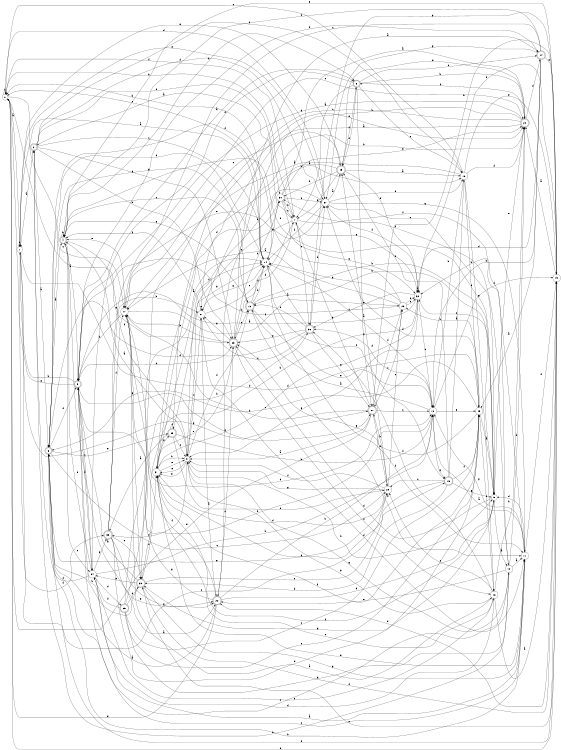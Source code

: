 digraph n32_7 {
__start0 [label="" shape="none"];

rankdir=LR;
size="8,5";

s0 [style="filled", color="black", fillcolor="white" shape="circle", label="0"];
s1 [style="filled", color="black", fillcolor="white" shape="circle", label="1"];
s2 [style="rounded,filled", color="black", fillcolor="white" shape="doublecircle", label="2"];
s3 [style="rounded,filled", color="black", fillcolor="white" shape="doublecircle", label="3"];
s4 [style="rounded,filled", color="black", fillcolor="white" shape="doublecircle", label="4"];
s5 [style="rounded,filled", color="black", fillcolor="white" shape="doublecircle", label="5"];
s6 [style="rounded,filled", color="black", fillcolor="white" shape="doublecircle", label="6"];
s7 [style="filled", color="black", fillcolor="white" shape="circle", label="7"];
s8 [style="filled", color="black", fillcolor="white" shape="circle", label="8"];
s9 [style="filled", color="black", fillcolor="white" shape="circle", label="9"];
s10 [style="filled", color="black", fillcolor="white" shape="circle", label="10"];
s11 [style="filled", color="black", fillcolor="white" shape="circle", label="11"];
s12 [style="filled", color="black", fillcolor="white" shape="circle", label="12"];
s13 [style="rounded,filled", color="black", fillcolor="white" shape="doublecircle", label="13"];
s14 [style="filled", color="black", fillcolor="white" shape="circle", label="14"];
s15 [style="rounded,filled", color="black", fillcolor="white" shape="doublecircle", label="15"];
s16 [style="filled", color="black", fillcolor="white" shape="circle", label="16"];
s17 [style="filled", color="black", fillcolor="white" shape="circle", label="17"];
s18 [style="filled", color="black", fillcolor="white" shape="circle", label="18"];
s19 [style="filled", color="black", fillcolor="white" shape="circle", label="19"];
s20 [style="rounded,filled", color="black", fillcolor="white" shape="doublecircle", label="20"];
s21 [style="filled", color="black", fillcolor="white" shape="circle", label="21"];
s22 [style="rounded,filled", color="black", fillcolor="white" shape="doublecircle", label="22"];
s23 [style="rounded,filled", color="black", fillcolor="white" shape="doublecircle", label="23"];
s24 [style="rounded,filled", color="black", fillcolor="white" shape="doublecircle", label="24"];
s25 [style="filled", color="black", fillcolor="white" shape="circle", label="25"];
s26 [style="filled", color="black", fillcolor="white" shape="circle", label="26"];
s27 [style="rounded,filled", color="black", fillcolor="white" shape="doublecircle", label="27"];
s28 [style="filled", color="black", fillcolor="white" shape="circle", label="28"];
s29 [style="rounded,filled", color="black", fillcolor="white" shape="doublecircle", label="29"];
s30 [style="filled", color="black", fillcolor="white" shape="circle", label="30"];
s31 [style="filled", color="black", fillcolor="white" shape="circle", label="31"];
s32 [style="filled", color="black", fillcolor="white" shape="circle", label="32"];
s33 [style="rounded,filled", color="black", fillcolor="white" shape="doublecircle", label="33"];
s34 [style="filled", color="black", fillcolor="white" shape="circle", label="34"];
s35 [style="rounded,filled", color="black", fillcolor="white" shape="doublecircle", label="35"];
s36 [style="rounded,filled", color="black", fillcolor="white" shape="doublecircle", label="36"];
s37 [style="filled", color="black", fillcolor="white" shape="circle", label="37"];
s38 [style="rounded,filled", color="black", fillcolor="white" shape="doublecircle", label="38"];
s39 [style="rounded,filled", color="black", fillcolor="white" shape="doublecircle", label="39"];
s0 -> s1 [label="a"];
s0 -> s0 [label="b"];
s0 -> s17 [label="c"];
s0 -> s37 [label="d"];
s0 -> s19 [label="e"];
s0 -> s7 [label="f"];
s0 -> s23 [label="g"];
s1 -> s2 [label="a"];
s1 -> s1 [label="b"];
s1 -> s28 [label="c"];
s1 -> s25 [label="d"];
s1 -> s29 [label="e"];
s1 -> s38 [label="f"];
s1 -> s27 [label="g"];
s2 -> s3 [label="a"];
s2 -> s23 [label="b"];
s2 -> s14 [label="c"];
s2 -> s37 [label="d"];
s2 -> s30 [label="e"];
s2 -> s16 [label="f"];
s2 -> s23 [label="g"];
s3 -> s4 [label="a"];
s3 -> s11 [label="b"];
s3 -> s28 [label="c"];
s3 -> s19 [label="d"];
s3 -> s39 [label="e"];
s3 -> s5 [label="f"];
s3 -> s13 [label="g"];
s4 -> s5 [label="a"];
s4 -> s4 [label="b"];
s4 -> s34 [label="c"];
s4 -> s6 [label="d"];
s4 -> s9 [label="e"];
s4 -> s8 [label="f"];
s4 -> s22 [label="g"];
s5 -> s6 [label="a"];
s5 -> s1 [label="b"];
s5 -> s23 [label="c"];
s5 -> s24 [label="d"];
s5 -> s0 [label="e"];
s5 -> s34 [label="f"];
s5 -> s27 [label="g"];
s6 -> s7 [label="a"];
s6 -> s20 [label="b"];
s6 -> s24 [label="c"];
s6 -> s34 [label="d"];
s6 -> s16 [label="e"];
s6 -> s29 [label="f"];
s6 -> s27 [label="g"];
s7 -> s2 [label="a"];
s7 -> s0 [label="b"];
s7 -> s8 [label="c"];
s7 -> s23 [label="d"];
s7 -> s36 [label="e"];
s7 -> s10 [label="f"];
s7 -> s32 [label="g"];
s8 -> s4 [label="a"];
s8 -> s9 [label="b"];
s8 -> s21 [label="c"];
s8 -> s38 [label="d"];
s8 -> s31 [label="e"];
s8 -> s13 [label="f"];
s8 -> s31 [label="g"];
s9 -> s10 [label="a"];
s9 -> s13 [label="b"];
s9 -> s32 [label="c"];
s9 -> s23 [label="d"];
s9 -> s20 [label="e"];
s9 -> s31 [label="f"];
s9 -> s33 [label="g"];
s10 -> s11 [label="a"];
s10 -> s2 [label="b"];
s10 -> s3 [label="c"];
s10 -> s20 [label="d"];
s10 -> s22 [label="e"];
s10 -> s30 [label="f"];
s10 -> s8 [label="g"];
s11 -> s12 [label="a"];
s11 -> s32 [label="b"];
s11 -> s5 [label="c"];
s11 -> s9 [label="d"];
s11 -> s31 [label="e"];
s11 -> s19 [label="f"];
s11 -> s12 [label="g"];
s12 -> s13 [label="a"];
s12 -> s5 [label="b"];
s12 -> s14 [label="c"];
s12 -> s36 [label="d"];
s12 -> s25 [label="e"];
s12 -> s19 [label="f"];
s12 -> s15 [label="g"];
s13 -> s11 [label="a"];
s13 -> s9 [label="b"];
s13 -> s4 [label="c"];
s13 -> s14 [label="d"];
s13 -> s12 [label="e"];
s13 -> s14 [label="f"];
s13 -> s4 [label="g"];
s14 -> s1 [label="a"];
s14 -> s0 [label="b"];
s14 -> s15 [label="c"];
s14 -> s3 [label="d"];
s14 -> s0 [label="e"];
s14 -> s11 [label="f"];
s14 -> s30 [label="g"];
s15 -> s16 [label="a"];
s15 -> s33 [label="b"];
s15 -> s28 [label="c"];
s15 -> s31 [label="d"];
s15 -> s29 [label="e"];
s15 -> s25 [label="f"];
s15 -> s9 [label="g"];
s16 -> s17 [label="a"];
s16 -> s12 [label="b"];
s16 -> s0 [label="c"];
s16 -> s20 [label="d"];
s16 -> s19 [label="e"];
s16 -> s25 [label="f"];
s16 -> s18 [label="g"];
s17 -> s18 [label="a"];
s17 -> s5 [label="b"];
s17 -> s20 [label="c"];
s17 -> s12 [label="d"];
s17 -> s4 [label="e"];
s17 -> s26 [label="f"];
s17 -> s33 [label="g"];
s18 -> s19 [label="a"];
s18 -> s20 [label="b"];
s18 -> s28 [label="c"];
s18 -> s5 [label="d"];
s18 -> s34 [label="e"];
s18 -> s36 [label="f"];
s18 -> s8 [label="g"];
s19 -> s20 [label="a"];
s19 -> s27 [label="b"];
s19 -> s33 [label="c"];
s19 -> s22 [label="d"];
s19 -> s4 [label="e"];
s19 -> s32 [label="f"];
s19 -> s36 [label="g"];
s20 -> s21 [label="a"];
s20 -> s22 [label="b"];
s20 -> s33 [label="c"];
s20 -> s24 [label="d"];
s20 -> s29 [label="e"];
s20 -> s6 [label="f"];
s20 -> s5 [label="g"];
s21 -> s22 [label="a"];
s21 -> s20 [label="b"];
s21 -> s7 [label="c"];
s21 -> s11 [label="d"];
s21 -> s21 [label="e"];
s21 -> s4 [label="f"];
s21 -> s14 [label="g"];
s22 -> s3 [label="a"];
s22 -> s12 [label="b"];
s22 -> s23 [label="c"];
s22 -> s9 [label="d"];
s22 -> s0 [label="e"];
s22 -> s17 [label="f"];
s22 -> s17 [label="g"];
s23 -> s24 [label="a"];
s23 -> s17 [label="b"];
s23 -> s13 [label="c"];
s23 -> s30 [label="d"];
s23 -> s31 [label="e"];
s23 -> s18 [label="f"];
s23 -> s21 [label="g"];
s24 -> s25 [label="a"];
s24 -> s12 [label="b"];
s24 -> s17 [label="c"];
s24 -> s32 [label="d"];
s24 -> s19 [label="e"];
s24 -> s4 [label="f"];
s24 -> s37 [label="g"];
s25 -> s9 [label="a"];
s25 -> s26 [label="b"];
s25 -> s3 [label="c"];
s25 -> s37 [label="d"];
s25 -> s18 [label="e"];
s25 -> s31 [label="f"];
s25 -> s23 [label="g"];
s26 -> s17 [label="a"];
s26 -> s5 [label="b"];
s26 -> s27 [label="c"];
s26 -> s3 [label="d"];
s26 -> s32 [label="e"];
s26 -> s32 [label="f"];
s26 -> s14 [label="g"];
s27 -> s8 [label="a"];
s27 -> s17 [label="b"];
s27 -> s12 [label="c"];
s27 -> s28 [label="d"];
s27 -> s0 [label="e"];
s27 -> s26 [label="f"];
s27 -> s7 [label="g"];
s28 -> s29 [label="a"];
s28 -> s27 [label="b"];
s28 -> s26 [label="c"];
s28 -> s31 [label="d"];
s28 -> s3 [label="e"];
s28 -> s8 [label="f"];
s28 -> s8 [label="g"];
s29 -> s16 [label="a"];
s29 -> s14 [label="b"];
s29 -> s17 [label="c"];
s29 -> s30 [label="d"];
s29 -> s32 [label="e"];
s29 -> s6 [label="f"];
s29 -> s7 [label="g"];
s30 -> s20 [label="a"];
s30 -> s7 [label="b"];
s30 -> s7 [label="c"];
s30 -> s31 [label="d"];
s30 -> s32 [label="e"];
s30 -> s37 [label="f"];
s30 -> s20 [label="g"];
s31 -> s16 [label="a"];
s31 -> s8 [label="b"];
s31 -> s18 [label="c"];
s31 -> s32 [label="d"];
s31 -> s8 [label="e"];
s31 -> s14 [label="f"];
s31 -> s39 [label="g"];
s32 -> s5 [label="a"];
s32 -> s33 [label="b"];
s32 -> s12 [label="c"];
s32 -> s32 [label="d"];
s32 -> s36 [label="e"];
s32 -> s37 [label="f"];
s32 -> s8 [label="g"];
s33 -> s5 [label="a"];
s33 -> s3 [label="b"];
s33 -> s15 [label="c"];
s33 -> s19 [label="d"];
s33 -> s34 [label="e"];
s33 -> s31 [label="f"];
s33 -> s11 [label="g"];
s34 -> s11 [label="a"];
s34 -> s12 [label="b"];
s34 -> s5 [label="c"];
s34 -> s35 [label="d"];
s34 -> s4 [label="e"];
s34 -> s2 [label="f"];
s34 -> s38 [label="g"];
s35 -> s14 [label="a"];
s35 -> s36 [label="b"];
s35 -> s25 [label="c"];
s35 -> s33 [label="d"];
s35 -> s25 [label="e"];
s35 -> s34 [label="f"];
s35 -> s10 [label="g"];
s36 -> s14 [label="a"];
s36 -> s37 [label="b"];
s36 -> s21 [label="c"];
s36 -> s13 [label="d"];
s36 -> s23 [label="e"];
s36 -> s3 [label="f"];
s36 -> s27 [label="g"];
s37 -> s29 [label="a"];
s37 -> s8 [label="b"];
s37 -> s9 [label="c"];
s37 -> s16 [label="d"];
s37 -> s1 [label="e"];
s37 -> s14 [label="f"];
s37 -> s11 [label="g"];
s38 -> s22 [label="a"];
s38 -> s21 [label="b"];
s38 -> s33 [label="c"];
s38 -> s25 [label="d"];
s38 -> s37 [label="e"];
s38 -> s17 [label="f"];
s38 -> s22 [label="g"];
s39 -> s38 [label="a"];
s39 -> s12 [label="b"];
s39 -> s8 [label="c"];
s39 -> s28 [label="d"];
s39 -> s20 [label="e"];
s39 -> s39 [label="f"];
s39 -> s14 [label="g"];

}
